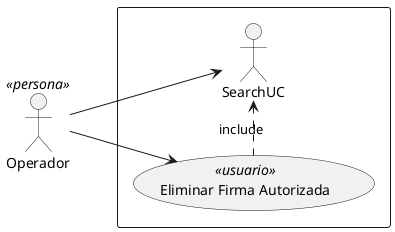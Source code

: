 @startuml
	left to right direction
	skinparam packageStyle rectangle
	Operador <<persona>> as Actor
	rectangle {
		(Eliminar Firma Autorizada) as DeleteUC <<usuario>>
		Actor -> SearchUC
		Actor --> DeleteUC
		DeleteUC .> SearchUC : include
	}
@enduml
